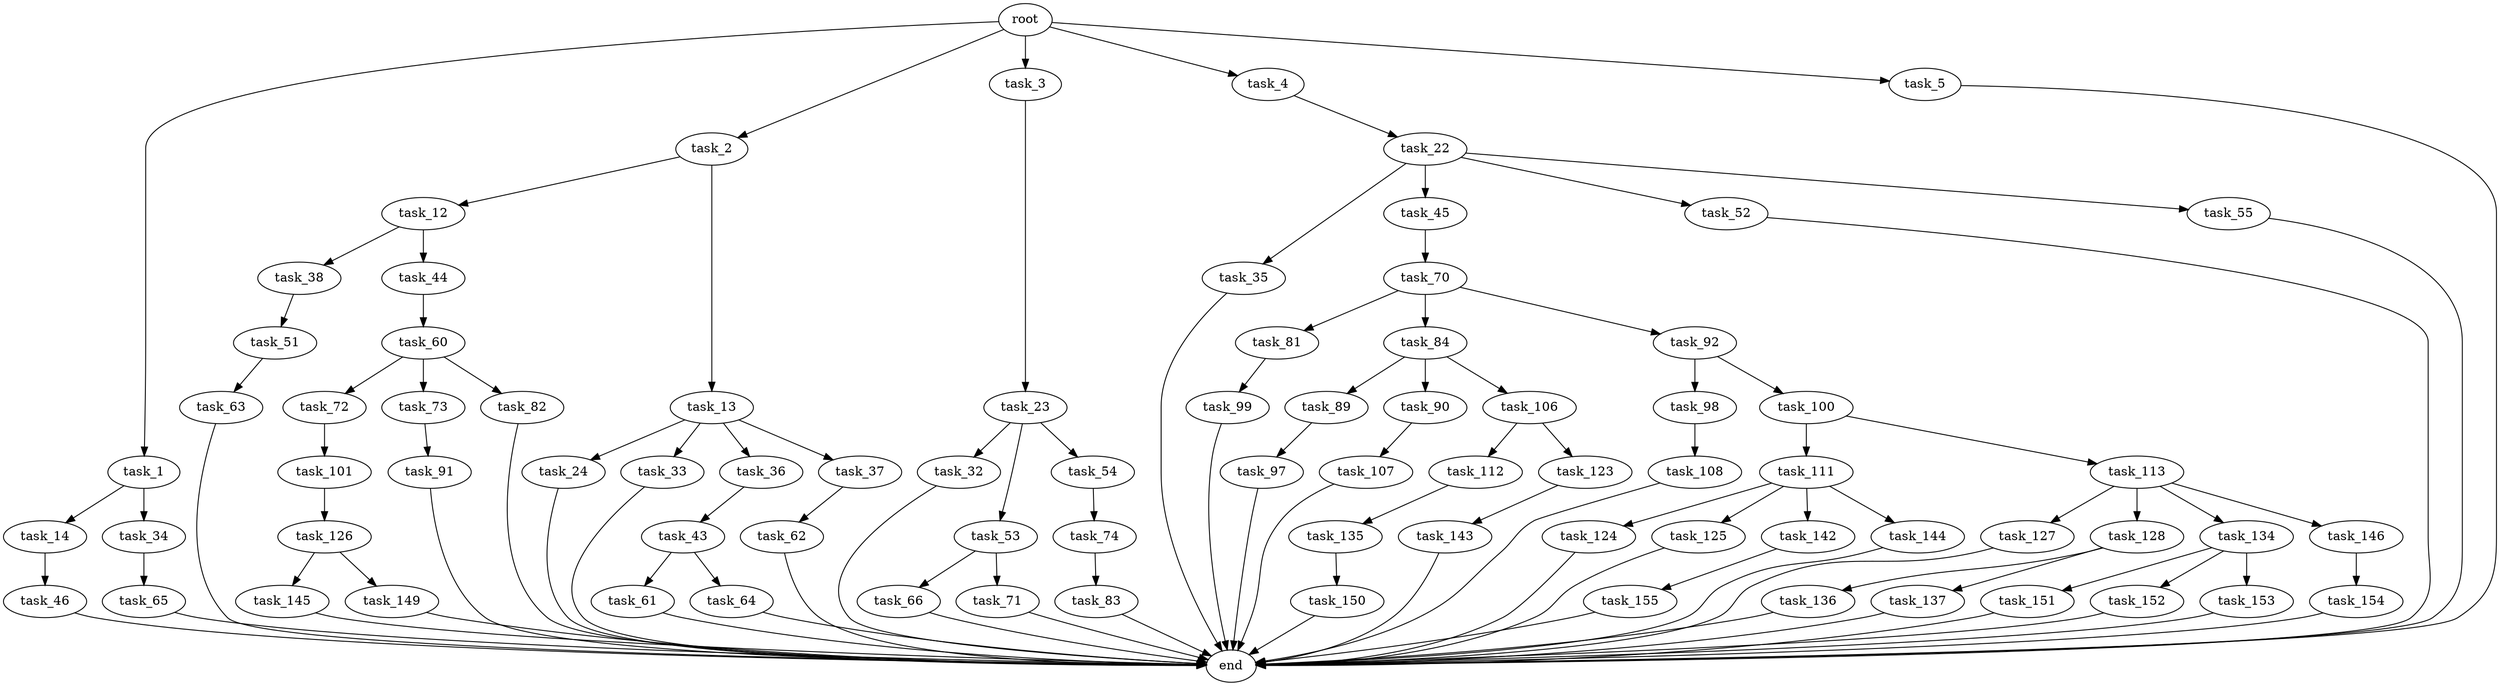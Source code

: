 digraph G {
  root [size="0.000000"];
  task_1 [size="84228678738.000000"];
  task_2 [size="622253118818.000000"];
  task_3 [size="13834443525.000000"];
  task_4 [size="549755813888.000000"];
  task_5 [size="88705835523.000000"];
  task_12 [size="3261347462.000000"];
  task_13 [size="1073741824000.000000"];
  task_14 [size="2129023655.000000"];
  task_22 [size="68719476736.000000"];
  task_23 [size="4463130733.000000"];
  task_24 [size="222319071545.000000"];
  task_32 [size="504537281648.000000"];
  task_33 [size="782757789696.000000"];
  task_34 [size="5646438381.000000"];
  task_35 [size="1207947973651.000000"];
  task_36 [size="757768630597.000000"];
  task_37 [size="8589934592.000000"];
  task_38 [size="31958247084.000000"];
  task_43 [size="31019104864.000000"];
  task_44 [size="368293445632.000000"];
  task_45 [size="25531083450.000000"];
  task_46 [size="171768995290.000000"];
  task_51 [size="3044096381.000000"];
  task_52 [size="119731045942.000000"];
  task_53 [size="14167970200.000000"];
  task_54 [size="18246298703.000000"];
  task_55 [size="503258611580.000000"];
  task_60 [size="25012730827.000000"];
  task_61 [size="12927448123.000000"];
  task_62 [size="1073741824000.000000"];
  task_63 [size="99764989467.000000"];
  task_64 [size="12184359655.000000"];
  task_65 [size="9391626180.000000"];
  task_66 [size="567315124.000000"];
  task_70 [size="782757789696.000000"];
  task_71 [size="19029177414.000000"];
  task_72 [size="3948375302.000000"];
  task_73 [size="231928233984.000000"];
  task_74 [size="9179551303.000000"];
  task_81 [size="8589934592.000000"];
  task_82 [size="68719476736.000000"];
  task_83 [size="241210674891.000000"];
  task_84 [size="231928233984.000000"];
  task_89 [size="549755813888.000000"];
  task_90 [size="368293445632.000000"];
  task_91 [size="1073741824000.000000"];
  task_92 [size="549755813888.000000"];
  task_97 [size="60445297937.000000"];
  task_98 [size="1073741824000.000000"];
  task_99 [size="231928233984.000000"];
  task_100 [size="782757789696.000000"];
  task_101 [size="11180648007.000000"];
  task_106 [size="368293445632.000000"];
  task_107 [size="68719476736.000000"];
  task_108 [size="1073741824000.000000"];
  task_111 [size="1027035768039.000000"];
  task_112 [size="549755813888.000000"];
  task_113 [size="386333215895.000000"];
  task_123 [size="196664497850.000000"];
  task_124 [size="134217728000.000000"];
  task_125 [size="324496032244.000000"];
  task_126 [size="2453270635.000000"];
  task_127 [size="549755813888.000000"];
  task_128 [size="7199100393.000000"];
  task_134 [size="9681216485.000000"];
  task_135 [size="741607285080.000000"];
  task_136 [size="68719476736.000000"];
  task_137 [size="549755813888.000000"];
  task_142 [size="579822210195.000000"];
  task_143 [size="28991029248.000000"];
  task_144 [size="6506771856.000000"];
  task_145 [size="368293445632.000000"];
  task_146 [size="782757789696.000000"];
  task_149 [size="31159784786.000000"];
  task_150 [size="42452341226.000000"];
  task_151 [size="9023148879.000000"];
  task_152 [size="33481697801.000000"];
  task_153 [size="231928233984.000000"];
  task_154 [size="17542811347.000000"];
  task_155 [size="301147645.000000"];
  end [size="0.000000"];

  root -> task_1 [size="1.000000"];
  root -> task_2 [size="1.000000"];
  root -> task_3 [size="1.000000"];
  root -> task_4 [size="1.000000"];
  root -> task_5 [size="1.000000"];
  task_1 -> task_14 [size="134217728.000000"];
  task_1 -> task_34 [size="134217728.000000"];
  task_2 -> task_12 [size="411041792.000000"];
  task_2 -> task_13 [size="411041792.000000"];
  task_3 -> task_23 [size="411041792.000000"];
  task_4 -> task_22 [size="536870912.000000"];
  task_5 -> end [size="1.000000"];
  task_12 -> task_38 [size="209715200.000000"];
  task_12 -> task_44 [size="209715200.000000"];
  task_13 -> task_24 [size="838860800.000000"];
  task_13 -> task_33 [size="838860800.000000"];
  task_13 -> task_36 [size="838860800.000000"];
  task_13 -> task_37 [size="838860800.000000"];
  task_14 -> task_46 [size="209715200.000000"];
  task_22 -> task_35 [size="134217728.000000"];
  task_22 -> task_45 [size="134217728.000000"];
  task_22 -> task_52 [size="134217728.000000"];
  task_22 -> task_55 [size="134217728.000000"];
  task_23 -> task_32 [size="209715200.000000"];
  task_23 -> task_53 [size="209715200.000000"];
  task_23 -> task_54 [size="209715200.000000"];
  task_24 -> end [size="1.000000"];
  task_32 -> end [size="1.000000"];
  task_33 -> end [size="1.000000"];
  task_34 -> task_65 [size="301989888.000000"];
  task_35 -> end [size="1.000000"];
  task_36 -> task_43 [size="679477248.000000"];
  task_37 -> task_62 [size="33554432.000000"];
  task_38 -> task_51 [size="75497472.000000"];
  task_43 -> task_61 [size="134217728.000000"];
  task_43 -> task_64 [size="134217728.000000"];
  task_44 -> task_60 [size="411041792.000000"];
  task_45 -> task_70 [size="536870912.000000"];
  task_46 -> end [size="1.000000"];
  task_51 -> task_63 [size="134217728.000000"];
  task_52 -> end [size="1.000000"];
  task_53 -> task_66 [size="301989888.000000"];
  task_53 -> task_71 [size="301989888.000000"];
  task_54 -> task_74 [size="679477248.000000"];
  task_55 -> end [size="1.000000"];
  task_60 -> task_72 [size="536870912.000000"];
  task_60 -> task_73 [size="536870912.000000"];
  task_60 -> task_82 [size="536870912.000000"];
  task_61 -> end [size="1.000000"];
  task_62 -> end [size="1.000000"];
  task_63 -> end [size="1.000000"];
  task_64 -> end [size="1.000000"];
  task_65 -> end [size="1.000000"];
  task_66 -> end [size="1.000000"];
  task_70 -> task_81 [size="679477248.000000"];
  task_70 -> task_84 [size="679477248.000000"];
  task_70 -> task_92 [size="679477248.000000"];
  task_71 -> end [size="1.000000"];
  task_72 -> task_101 [size="134217728.000000"];
  task_73 -> task_91 [size="301989888.000000"];
  task_74 -> task_83 [size="536870912.000000"];
  task_81 -> task_99 [size="33554432.000000"];
  task_82 -> end [size="1.000000"];
  task_83 -> end [size="1.000000"];
  task_84 -> task_89 [size="301989888.000000"];
  task_84 -> task_90 [size="301989888.000000"];
  task_84 -> task_106 [size="301989888.000000"];
  task_89 -> task_97 [size="536870912.000000"];
  task_90 -> task_107 [size="411041792.000000"];
  task_91 -> end [size="1.000000"];
  task_92 -> task_98 [size="536870912.000000"];
  task_92 -> task_100 [size="536870912.000000"];
  task_97 -> end [size="1.000000"];
  task_98 -> task_108 [size="838860800.000000"];
  task_99 -> end [size="1.000000"];
  task_100 -> task_111 [size="679477248.000000"];
  task_100 -> task_113 [size="679477248.000000"];
  task_101 -> task_126 [size="301989888.000000"];
  task_106 -> task_112 [size="411041792.000000"];
  task_106 -> task_123 [size="411041792.000000"];
  task_107 -> end [size="1.000000"];
  task_108 -> end [size="1.000000"];
  task_111 -> task_124 [size="679477248.000000"];
  task_111 -> task_125 [size="679477248.000000"];
  task_111 -> task_142 [size="679477248.000000"];
  task_111 -> task_144 [size="679477248.000000"];
  task_112 -> task_135 [size="536870912.000000"];
  task_113 -> task_127 [size="301989888.000000"];
  task_113 -> task_128 [size="301989888.000000"];
  task_113 -> task_134 [size="301989888.000000"];
  task_113 -> task_146 [size="301989888.000000"];
  task_123 -> task_143 [size="536870912.000000"];
  task_124 -> end [size="1.000000"];
  task_125 -> end [size="1.000000"];
  task_126 -> task_145 [size="75497472.000000"];
  task_126 -> task_149 [size="75497472.000000"];
  task_127 -> end [size="1.000000"];
  task_128 -> task_136 [size="209715200.000000"];
  task_128 -> task_137 [size="209715200.000000"];
  task_134 -> task_151 [size="679477248.000000"];
  task_134 -> task_152 [size="679477248.000000"];
  task_134 -> task_153 [size="679477248.000000"];
  task_135 -> task_150 [size="536870912.000000"];
  task_136 -> end [size="1.000000"];
  task_137 -> end [size="1.000000"];
  task_142 -> task_155 [size="411041792.000000"];
  task_143 -> end [size="1.000000"];
  task_144 -> end [size="1.000000"];
  task_145 -> end [size="1.000000"];
  task_146 -> task_154 [size="679477248.000000"];
  task_149 -> end [size="1.000000"];
  task_150 -> end [size="1.000000"];
  task_151 -> end [size="1.000000"];
  task_152 -> end [size="1.000000"];
  task_153 -> end [size="1.000000"];
  task_154 -> end [size="1.000000"];
  task_155 -> end [size="1.000000"];
}
